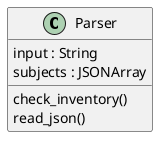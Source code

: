 @startuml
'https://plantuml.com/sequence-diagram

class Parser{
  input : String
  subjects : JSONArray
  check_inventory()
  read_json()
}

@enduml